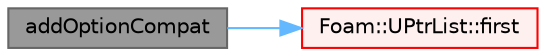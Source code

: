 digraph "addOptionCompat"
{
 // LATEX_PDF_SIZE
  bgcolor="transparent";
  edge [fontname=Helvetica,fontsize=10,labelfontname=Helvetica,labelfontsize=10];
  node [fontname=Helvetica,fontsize=10,shape=box,height=0.2,width=0.4];
  rankdir="LR";
  Node1 [id="Node000001",label="addOptionCompat",height=0.2,width=0.4,color="gray40", fillcolor="grey60", style="filled", fontcolor="black",tooltip=" "];
  Node1 -> Node2 [id="edge1_Node000001_Node000002",color="steelblue1",style="solid",tooltip=" "];
  Node2 [id="Node000002",label="Foam::UPtrList::first",height=0.2,width=0.4,color="red", fillcolor="#FFF0F0", style="filled",URL="$classFoam_1_1UPtrList.html#a1c9828bc3de9502754d944c95a2ce0d9",tooltip=" "];
}
